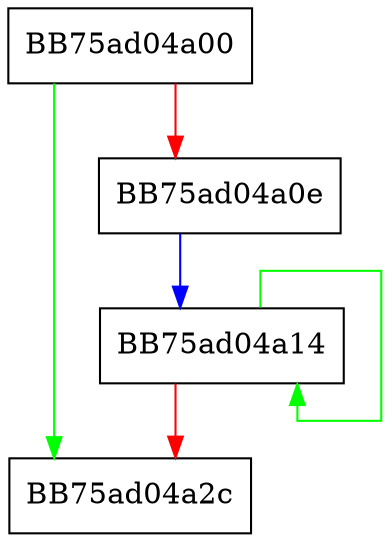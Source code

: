 digraph SymCryptFdefRawAddUint32 {
  node [shape="box"];
  graph [splines=ortho];
  BB75ad04a00 -> BB75ad04a2c [color="green"];
  BB75ad04a00 -> BB75ad04a0e [color="red"];
  BB75ad04a0e -> BB75ad04a14 [color="blue"];
  BB75ad04a14 -> BB75ad04a14 [color="green"];
  BB75ad04a14 -> BB75ad04a2c [color="red"];
}